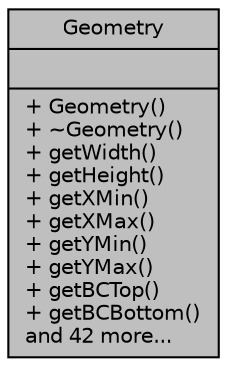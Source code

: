 digraph "Geometry"
{
  edge [fontname="Helvetica",fontsize="10",labelfontname="Helvetica",labelfontsize="10"];
  node [fontname="Helvetica",fontsize="10",shape=record];
  Node1 [label="{Geometry\n||+ Geometry()\l+ ~Geometry()\l+ getWidth()\l+ getHeight()\l+ getXMin()\l+ getXMax()\l+ getYMin()\l+ getYMax()\l+ getBCTop()\l+ getBCBottom()\land 42 more...\l}",height=0.2,width=0.4,color="black", fillcolor="grey75", style="filled" fontcolor="black"];
}
